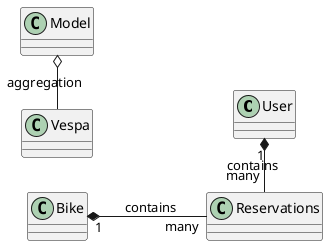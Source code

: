 @startuml

left to right direction
User "1" *- "many" Reservations : contains
Model o- Vespa : aggregation

Bike "1" *-- "many" Reservations : contains

@enduml
